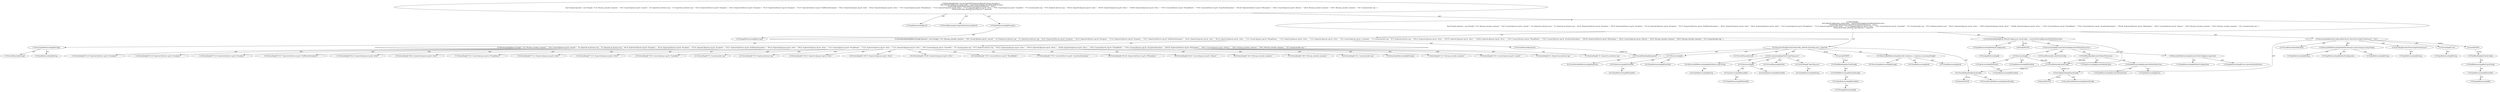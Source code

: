 digraph "testTagsWithSubclassesAllowed#?" {
0 [label="2:CtTypeReferenceImpl@void" shape=ellipse]
1 [label="2:CtVirtualElement@testTagsWithSubclassesAllowed" shape=ellipse]
2 [label="2:CtTypeReferenceImpl@Exception" shape=ellipse]
3 [label="2:CtPackageReferenceImpl@java.lang" shape=ellipse]
4 [label="3:CtTypeReferenceImpl@DefaultConfiguration" shape=ellipse]
5 [label="3:CtPackageReferenceImpl@" shape=ellipse]
6 [label="3:CtExecutableReferenceImpl@createCheckConfig(java.lang.Class)" shape=ellipse]
7 [label="3:CtTypeReferenceImpl@DefaultConfiguration" shape=ellipse]
8 [label="3:CtTypeReferenceImpl@Class<JavadocMethodCheck>" shape=ellipse]
9 [label="3:CtVirtualElement@createCheckConfig" shape=ellipse]
10 [label="3:CtTypeAccessImpl@PlaceHold" shape=ellipse]
11 [label="3:CtTypeReferenceImpl@PlaceHold" shape=ellipse]
12 [label="3:CtThisAccessImpl@" shape=ellipse]
13 [label="3:CtTypeReferenceImpl@PlaceHold" shape=ellipse]
14 [label="3:CtFieldReferenceImpl@JavadocMethodCheck.class" shape=ellipse]
15 [label="3:CtTypeReferenceImpl@JavadocMethodCheck" shape=ellipse]
16 [label="3:CtTypeReferenceImpl@Class" shape=ellipse]
17 [label="3:CtFieldReadImpl@JavadocMethodCheck.class" shape=ellipse]
18 [label="3:CtTypeAccessImpl@JavadocMethodCheck" shape=ellipse]
19 [label="3:CtInvocationImpl@createCheckConfig(JavadocMethodCheck.class)" shape=ellipse]
20 [label="3:CtVirtualElement@checkConfig" shape=ellipse]
21 [label="3:CtLocalVariableImpl@final DefaultConfiguration checkConfig = createCheckConfig(JavadocMethodCheck.class)" shape=ellipse]
22 [label="4:CtExecutableReferenceImpl@addAttribute(java.lang.String,java.lang.String)" shape=ellipse]
23 [label="4:CtTypeReferenceImpl@DefaultConfiguration" shape=ellipse]
24 [label="4:CtTypeReferenceImpl@String" shape=ellipse]
25 [label="4:CtTypeReferenceImpl@String" shape=ellipse]
26 [label="4:CtVirtualElement@addAttribute" shape=ellipse]
27 [label="4:CtVariableReadImpl@checkConfig" shape=ellipse]
28 [label="4:CtLocalVariableReferenceImpl@checkConfig" shape=ellipse]
29 [label="4:CtLiteralImpl@\"allowThrowsTagsForSubclasses\"" shape=ellipse]
30 [label="4:CtTypeReferenceImpl@String" shape=ellipse]
31 [label="4:CtLiteralImpl@\"true\"" shape=ellipse]
32 [label="4:CtTypeReferenceImpl@String" shape=ellipse]
33 [label="4:CtInvocationImpl@checkConfig.addAttribute(\"allowThrowsTagsForSubclasses\", \"true\")" shape=ellipse]
34 [label="5:CtVirtualElement@String[]" shape=ellipse]
35 [label="5:CtArrayTypeReferenceImpl@String[]" shape=ellipse]
36 [label="5:CtTypeReferenceImpl@String" shape=ellipse]
37 [label="6:CtNewArrayImpl@new String[]\{ \"14:5: Missing a Javadoc comment.\", \"18:9: Unused @param tag for 'unused'.\", \"24: Expected an @return tag.\", \"33: Expected an @return tag.\", \"40:16: Expected @throws tag for 'Exception'.\", \"49:16: Expected @throws tag for 'Exception'.\", \"55:16: Expected @throws tag for 'Exception'.\", \"55:27: Expected @throws tag for 'NullPointerException'.\", \"60:22: Expected @param tag for 'aOne'.\", \"68:22: Expected @param tag for 'aOne'.\", \"72:9: Unused @param tag for 'WrongParam'.\", \"73:23: Expected @param tag for 'aOne'.\", \"73:33: Expected @param tag for 'aTwo'.\", \"78:8: Unused @param tag for 'Unneeded'.\", \"79: Unused Javadoc tag.\", \"87:8: Duplicate @return tag.\", \"109:23: Expected @param tag for 'aOne'.\", \"109:55: Expected @param tag for 'aFour'.\", \"109:66: Expected @param tag for 'aFive'.\", \"178:8: Unused @throws tag for 'ThreadDeath'.\", \"179:8: Unused @throws tag for 'ArrayStoreException'.\", \"256:28: Expected @throws tag for 'IOException'.\", \"262:8: Unused @param tag for 'aParam'.\", \"320:9: Missing a Javadoc comment.\", \"329:5: Missing a Javadoc comment.\", \"333: Unused Javadoc tag.\" \}" shape=ellipse]
38 [label="6:CtArrayTypeReferenceImpl@String[]" shape=ellipse]
39 [label="7:CtLiteralImpl@\"14:5: Missing a Javadoc comment.\"" shape=ellipse]
40 [label="8:CtLiteralImpl@\"18:9: Unused @param tag for 'unused'.\"" shape=ellipse]
41 [label="9:CtLiteralImpl@\"24: Expected an @return tag.\"" shape=ellipse]
42 [label="10:CtLiteralImpl@\"33: Expected an @return tag.\"" shape=ellipse]
43 [label="11:CtLiteralImpl@\"40:16: Expected @throws tag for 'Exception'.\"" shape=ellipse]
44 [label="12:CtLiteralImpl@\"49:16: Expected @throws tag for 'Exception'.\"" shape=ellipse]
45 [label="13:CtLiteralImpl@\"55:16: Expected @throws tag for 'Exception'.\"" shape=ellipse]
46 [label="14:CtLiteralImpl@\"55:27: Expected @throws tag for 'NullPointerException'.\"" shape=ellipse]
47 [label="15:CtLiteralImpl@\"60:22: Expected @param tag for 'aOne'.\"" shape=ellipse]
48 [label="16:CtLiteralImpl@\"68:22: Expected @param tag for 'aOne'.\"" shape=ellipse]
49 [label="17:CtLiteralImpl@\"72:9: Unused @param tag for 'WrongParam'.\"" shape=ellipse]
50 [label="18:CtLiteralImpl@\"73:23: Expected @param tag for 'aOne'.\"" shape=ellipse]
51 [label="19:CtLiteralImpl@\"73:33: Expected @param tag for 'aTwo'.\"" shape=ellipse]
52 [label="20:CtLiteralImpl@\"78:8: Unused @param tag for 'Unneeded'.\"" shape=ellipse]
53 [label="21:CtLiteralImpl@\"79: Unused Javadoc tag.\"" shape=ellipse]
54 [label="22:CtLiteralImpl@\"87:8: Duplicate @return tag.\"" shape=ellipse]
55 [label="23:CtLiteralImpl@\"109:23: Expected @param tag for 'aOne'.\"" shape=ellipse]
56 [label="24:CtLiteralImpl@\"109:55: Expected @param tag for 'aFour'.\"" shape=ellipse]
57 [label="25:CtLiteralImpl@\"109:66: Expected @param tag for 'aFive'.\"" shape=ellipse]
58 [label="26:CtLiteralImpl@\"178:8: Unused @throws tag for 'ThreadDeath'.\"" shape=ellipse]
59 [label="27:CtLiteralImpl@\"179:8: Unused @throws tag for 'ArrayStoreException'.\"" shape=ellipse]
60 [label="28:CtLiteralImpl@\"256:28: Expected @throws tag for 'IOException'.\"" shape=ellipse]
61 [label="29:CtLiteralImpl@\"262:8: Unused @param tag for 'aParam'.\"" shape=ellipse]
62 [label="30:CtLiteralImpl@\"320:9: Missing a Javadoc comment.\"" shape=ellipse]
63 [label="31:CtLiteralImpl@\"329:5: Missing a Javadoc comment.\"" shape=ellipse]
64 [label="32:CtLiteralImpl@\"333: Unused Javadoc tag.\"" shape=ellipse]
65 [label="5:CtVirtualElement@expected" shape=ellipse]
66 [label="5:CtLocalVariableImpl@final String[] expected = new String[]\{ \"14:5: Missing a Javadoc comment.\", \"18:9: Unused @param tag for 'unused'.\", \"24: Expected an @return tag.\", \"33: Expected an @return tag.\", \"40:16: Expected @throws tag for 'Exception'.\", \"49:16: Expected @throws tag for 'Exception'.\", \"55:16: Expected @throws tag for 'Exception'.\", \"55:27: Expected @throws tag for 'NullPointerException'.\", \"60:22: Expected @param tag for 'aOne'.\", \"68:22: Expected @param tag for 'aOne'.\", \"72:9: Unused @param tag for 'WrongParam'.\", \"73:23: Expected @param tag for 'aOne'.\", \"73:33: Expected @param tag for 'aTwo'.\", \"78:8: Unused @param tag for 'Unneeded'.\", \"79: Unused Javadoc tag.\", \"87:8: Duplicate @return tag.\", \"109:23: Expected @param tag for 'aOne'.\", \"109:55: Expected @param tag for 'aFour'.\", \"109:66: Expected @param tag for 'aFive'.\", \"178:8: Unused @throws tag for 'ThreadDeath'.\", \"179:8: Unused @throws tag for 'ArrayStoreException'.\", \"256:28: Expected @throws tag for 'IOException'.\", \"262:8: Unused @param tag for 'aParam'.\", \"320:9: Missing a Javadoc comment.\", \"329:5: Missing a Javadoc comment.\", \"333: Unused Javadoc tag.\" \}" shape=ellipse]
67 [label="34:CtExecutableReferenceImpl@verify(<unknown>,<unknown>,java.lang.String[])" shape=ellipse]
68 [label="34:CtTypeReferenceImpl@null" shape=ellipse]
69 [label="34:CtTypeReferenceImpl@null" shape=ellipse]
70 [label="34:CtArrayTypeReferenceImpl@String[]" shape=ellipse]
71 [label="34:CtVirtualElement@verify" shape=ellipse]
72 [label="34:CtTypeAccessImpl@PlaceHold" shape=ellipse]
73 [label="34:CtTypeReferenceImpl@PlaceHold" shape=ellipse]
74 [label="34:CtThisAccessImpl@" shape=ellipse]
75 [label="34:CtTypeReferenceImpl@PlaceHold" shape=ellipse]
76 [label="34:CtVariableReadImpl@checkConfig" shape=ellipse]
77 [label="34:CtLocalVariableReferenceImpl@checkConfig" shape=ellipse]
78 [label="34:CtExecutableReferenceImpl@getPath(java.lang.String)" shape=ellipse]
79 [label="34:CtTypeReferenceImpl@String" shape=ellipse]
80 [label="34:CtVirtualElement@getPath" shape=ellipse]
81 [label="34:CtTypeAccessImpl@PlaceHold" shape=ellipse]
82 [label="34:CtTypeReferenceImpl@PlaceHold" shape=ellipse]
83 [label="34:CtThisAccessImpl@" shape=ellipse]
84 [label="34:CtTypeReferenceImpl@PlaceHold" shape=ellipse]
85 [label="34:CtLiteralImpl@\"InputTags.java\"" shape=ellipse]
86 [label="34:CtTypeReferenceImpl@String" shape=ellipse]
87 [label="34:CtInvocationImpl@getPath(\"InputTags.java\")" shape=ellipse]
88 [label="34:CtVariableReadImpl@expected" shape=ellipse]
89 [label="34:CtLocalVariableReferenceImpl@expected" shape=ellipse]
90 [label="34:CtInvocationImpl@verify(checkConfig, getPath(\"InputTags.java\"), expected)" shape=ellipse]
91 [label="2:CtBlockImpl@\{
    final DefaultConfiguration checkConfig = createCheckConfig(JavadocMethodCheck.class);
    checkConfig.addAttribute(\"allowThrowsTagsForSubclasses\", \"true\");
    final String[] expected = new String[]\{ \"14:5: Missing a Javadoc comment.\", \"18:9: Unused @param tag for 'unused'.\", \"24: Expected an @return tag.\", \"33: Expected an @return tag.\", \"40:16: Expected @throws tag for 'Exception'.\", \"49:16: Expected @throws tag for 'Exception'.\", \"55:16: Expected @throws tag for 'Exception'.\", \"55:27: Expected @throws tag for 'NullPointerException'.\", \"60:22: Expected @param tag for 'aOne'.\", \"68:22: Expected @param tag for 'aOne'.\", \"72:9: Unused @param tag for 'WrongParam'.\", \"73:23: Expected @param tag for 'aOne'.\", \"73:33: Expected @param tag for 'aTwo'.\", \"78:8: Unused @param tag for 'Unneeded'.\", \"79: Unused Javadoc tag.\", \"87:8: Duplicate @return tag.\", \"109:23: Expected @param tag for 'aOne'.\", \"109:55: Expected @param tag for 'aFour'.\", \"109:66: Expected @param tag for 'aFive'.\", \"178:8: Unused @throws tag for 'ThreadDeath'.\", \"179:8: Unused @throws tag for 'ArrayStoreException'.\", \"256:28: Expected @throws tag for 'IOException'.\", \"262:8: Unused @param tag for 'aParam'.\", \"320:9: Missing a Javadoc comment.\", \"329:5: Missing a Javadoc comment.\", \"333: Unused Javadoc tag.\" \};
    verify(checkConfig, getPath(\"InputTags.java\"), expected);
\}" shape=ellipse]
92 [label="2:CtMethodImpl@public void testTagsWithSubclassesAllowed() throws Exception \{
    final DefaultConfiguration checkConfig = createCheckConfig(JavadocMethodCheck.class);
    checkConfig.addAttribute(\"allowThrowsTagsForSubclasses\", \"true\");
    final String[] expected = new String[]\{ \"14:5: Missing a Javadoc comment.\", \"18:9: Unused @param tag for 'unused'.\", \"24: Expected an @return tag.\", \"33: Expected an @return tag.\", \"40:16: Expected @throws tag for 'Exception'.\", \"49:16: Expected @throws tag for 'Exception'.\", \"55:16: Expected @throws tag for 'Exception'.\", \"55:27: Expected @throws tag for 'NullPointerException'.\", \"60:22: Expected @param tag for 'aOne'.\", \"68:22: Expected @param tag for 'aOne'.\", \"72:9: Unused @param tag for 'WrongParam'.\", \"73:23: Expected @param tag for 'aOne'.\", \"73:33: Expected @param tag for 'aTwo'.\", \"78:8: Unused @param tag for 'Unneeded'.\", \"79: Unused Javadoc tag.\", \"87:8: Duplicate @return tag.\", \"109:23: Expected @param tag for 'aOne'.\", \"109:55: Expected @param tag for 'aFour'.\", \"109:66: Expected @param tag for 'aFive'.\", \"178:8: Unused @throws tag for 'ThreadDeath'.\", \"179:8: Unused @throws tag for 'ArrayStoreException'.\", \"256:28: Expected @throws tag for 'IOException'.\", \"262:8: Unused @param tag for 'aParam'.\", \"320:9: Missing a Javadoc comment.\", \"329:5: Missing a Javadoc comment.\", \"333: Unused Javadoc tag.\" \};
    verify(checkConfig, getPath(\"InputTags.java\"), expected);
\}" shape=ellipse]
93 [label="3:Delete@DELETE" shape=ellipse]
94 [label="4:Delete@DELETE" shape=ellipse]
95 [label="34:Delete@DELETE" shape=ellipse]
96 [label="3:Insert@INSERT" shape=ellipse]
97 [label="3:CtPackageReferenceImpl@" shape=ellipse]
98 [label="3:CtTypeReferenceImpl@PlaceHold" shape=ellipse]
99 [label="3:CtFieldReferenceImpl@mCheckConfig" shape=ellipse]
100 [label="3:CtFieldReadImpl@mCheckConfig" shape=ellipse]
101 [label="33:Insert@INSERT" shape=ellipse]
102 [label="33:CtPackageReferenceImpl@" shape=ellipse]
103 [label="33:CtTypeReferenceImpl@PlaceHold" shape=ellipse]
104 [label="33:CtFieldReferenceImpl@mCheckConfig" shape=ellipse]
105 [label="33:CtFieldReadImpl@mCheckConfig" shape=ellipse]
2 -> 3 [label="AST"];
4 -> 5 [label="AST"];
6 -> 7 [label="AST"];
6 -> 8 [label="AST"];
10 -> 11 [label="AST"];
12 -> 13 [label="AST"];
12 -> 10 [label="AST"];
12 -> 20 [label="Data Dep"];
14 -> 15 [label="AST"];
14 -> 16 [label="AST"];
17 -> 18 [label="AST"];
17 -> 14 [label="AST"];
17 -> 20 [label="Data Dep"];
19 -> 9 [label="AST"];
19 -> 12 [label="AST"];
19 -> 6 [label="AST"];
19 -> 17 [label="AST"];
20 -> 27 [label="Define-Use"];
20 -> 76 [label="Define-Use"];
21 -> 20 [label="AST"];
21 -> 4 [label="AST"];
21 -> 19 [label="AST"];
21 -> 93 [label="Action"];
22 -> 23 [label="AST"];
22 -> 24 [label="AST"];
22 -> 25 [label="AST"];
27 -> 28 [label="AST"];
27 -> 94 [label="Action"];
29 -> 30 [label="AST"];
31 -> 32 [label="AST"];
33 -> 26 [label="AST"];
33 -> 27 [label="AST"];
33 -> 22 [label="AST"];
33 -> 29 [label="AST"];
33 -> 31 [label="AST"];
33 -> 96 [label="Action"];
35 -> 34 [label="AST"];
35 -> 36 [label="AST"];
37 -> 38 [label="AST"];
37 -> 39 [label="AST"];
37 -> 40 [label="AST"];
37 -> 41 [label="AST"];
37 -> 42 [label="AST"];
37 -> 43 [label="AST"];
37 -> 44 [label="AST"];
37 -> 45 [label="AST"];
37 -> 46 [label="AST"];
37 -> 47 [label="AST"];
37 -> 48 [label="AST"];
37 -> 49 [label="AST"];
37 -> 50 [label="AST"];
37 -> 51 [label="AST"];
37 -> 52 [label="AST"];
37 -> 53 [label="AST"];
37 -> 54 [label="AST"];
37 -> 55 [label="AST"];
37 -> 56 [label="AST"];
37 -> 57 [label="AST"];
37 -> 58 [label="AST"];
37 -> 59 [label="AST"];
37 -> 60 [label="AST"];
37 -> 61 [label="AST"];
37 -> 62 [label="AST"];
37 -> 63 [label="AST"];
37 -> 64 [label="AST"];
65 -> 88 [label="Define-Use"];
66 -> 65 [label="AST"];
66 -> 35 [label="AST"];
66 -> 37 [label="AST"];
67 -> 68 [label="AST"];
67 -> 69 [label="AST"];
67 -> 70 [label="AST"];
72 -> 73 [label="AST"];
74 -> 75 [label="AST"];
74 -> 72 [label="AST"];
76 -> 77 [label="AST"];
76 -> 95 [label="Action"];
78 -> 79 [label="AST"];
81 -> 82 [label="AST"];
83 -> 84 [label="AST"];
83 -> 81 [label="AST"];
85 -> 86 [label="AST"];
87 -> 80 [label="AST"];
87 -> 83 [label="AST"];
87 -> 78 [label="AST"];
87 -> 85 [label="AST"];
88 -> 89 [label="AST"];
90 -> 71 [label="AST"];
90 -> 74 [label="AST"];
90 -> 67 [label="AST"];
90 -> 76 [label="AST"];
90 -> 87 [label="AST"];
90 -> 88 [label="AST"];
90 -> 101 [label="Action"];
91 -> 21 [label="AST"];
91 -> 33 [label="AST"];
91 -> 66 [label="AST"];
91 -> 90 [label="AST"];
92 -> 1 [label="AST"];
92 -> 0 [label="AST"];
92 -> 2 [label="AST"];
92 -> 91 [label="AST"];
96 -> 100 [label="Action"];
98 -> 97 [label="AST"];
99 -> 98 [label="AST"];
100 -> 99 [label="AST"];
101 -> 105 [label="Action"];
103 -> 102 [label="AST"];
104 -> 103 [label="AST"];
105 -> 104 [label="AST"];
}